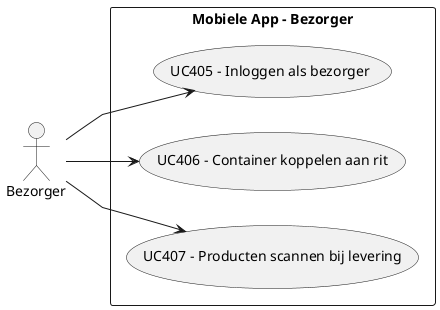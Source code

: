 @startuml
left to right direction
skinparam linetype polyline
actor Bezorger

rectangle "Mobiele App - Bezorger" {
  Bezorger --> (UC405 - Inloggen als bezorger)
  Bezorger --> (UC406 - Container koppelen aan rit)
  Bezorger --> (UC407 - Producten scannen bij levering)
}

@enduml